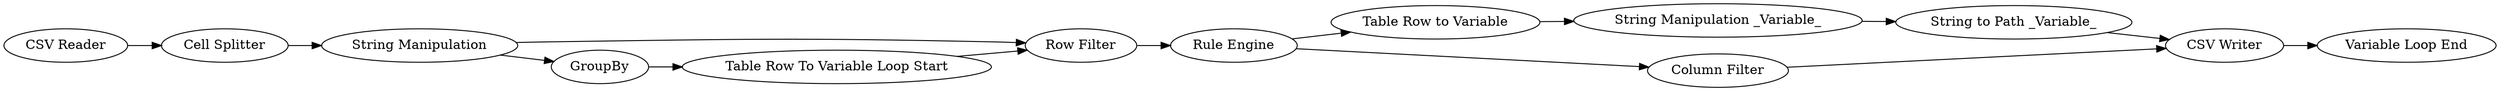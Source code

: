 digraph {
	1 [label="CSV Reader"]
	2 [label="Cell Splitter"]
	7 [label="Table Row To Variable Loop Start"]
	16 [label="Row Filter"]
	22 [label=GroupBy]
	23 [label="String Manipulation"]
	24 [label="Rule Engine"]
	29 [label="Table Row to Variable"]
	30 [label="Column Filter"]
	31 [label="CSV Writer"]
	32 [label="String Manipulation _Variable_"]
	33 [label="String to Path _Variable_"]
	34 [label="Variable Loop End"]
	1 -> 2
	2 -> 23
	7 -> 16
	16 -> 24
	22 -> 7
	23 -> 22
	23 -> 16
	24 -> 29
	24 -> 30
	29 -> 32
	30 -> 31
	31 -> 34
	32 -> 33
	33 -> 31
	rankdir=LR
}
